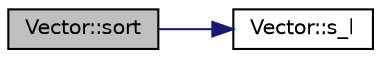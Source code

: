 digraph "Vector::sort"
{
  edge [fontname="Helvetica",fontsize="10",labelfontname="Helvetica",labelfontsize="10"];
  node [fontname="Helvetica",fontsize="10",shape=record];
  rankdir="LR";
  Node6531 [label="Vector::sort",height=0.2,width=0.4,color="black", fillcolor="grey75", style="filled", fontcolor="black"];
  Node6531 -> Node6532 [color="midnightblue",fontsize="10",style="solid",fontname="Helvetica"];
  Node6532 [label="Vector::s_l",height=0.2,width=0.4,color="black", fillcolor="white", style="filled",URL="$d5/db2/class_vector.html#ad2dc082288f858d22a528832289e0704"];
}
